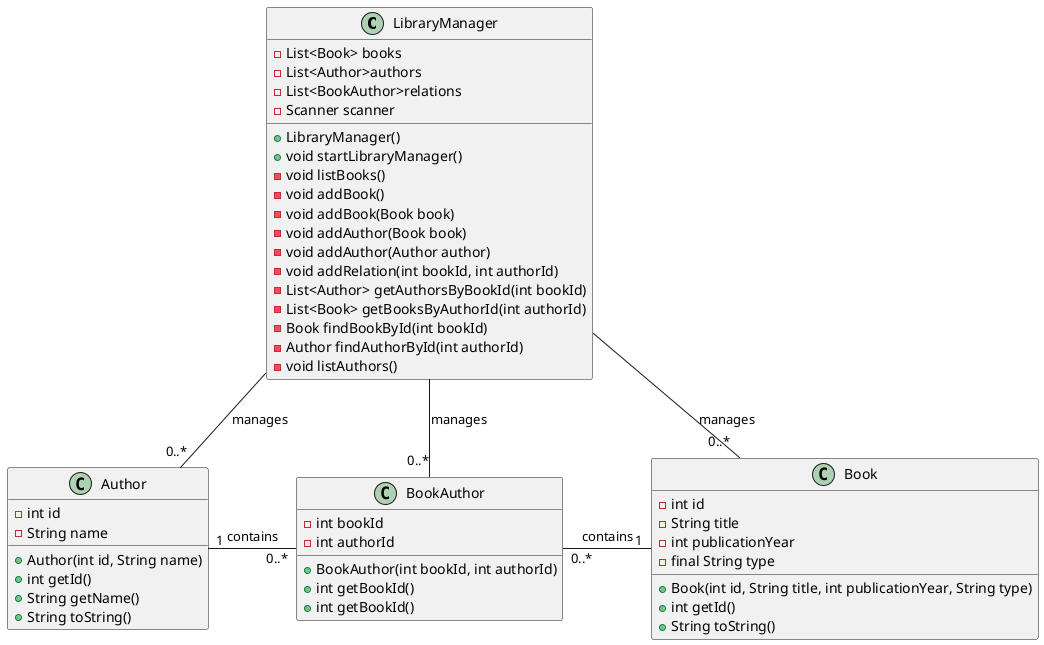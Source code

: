 @startuml
class LibraryManager{

-List<Book> books
-List<Author>authors
-List<BookAuthor>relations
-Scanner scanner

+LibraryManager()
+void startLibraryManager()
-void listBooks()
-void addBook()
-void addBook(Book book)
-void addAuthor(Book book)
-void addAuthor(Author author)
-void addRelation(int bookId, int authorId)
-List<Author> getAuthorsByBookId(int bookId)
-List<Book> getBooksByAuthorId(int authorId)
-Book findBookById(int bookId)
-Author findAuthorById(int authorId)
-void listAuthors()
}

class Author{
-int id
-String name

+Author(int id, String name)
+int getId()
+String getName()
+String toString()
}

class BookAuthor{
-int bookId
-int authorId

+BookAuthor(int bookId, int authorId)
+int getBookId()
+int getBookId()
}

class Book{
-int id
-String title
-int publicationYear
-final String type

+Book(int id, String title, int publicationYear, String type)
+int getId()
+String toString()
}

LibraryManager -d-"0..*" Author : manages
LibraryManager -d-"0..*" Book : manages
LibraryManager -d-"0..*" BookAuthor : manages
Author "1"-r-"0..*" BookAuthor : contains
BookAuthor "0..*"-r-"1" Book : contains
@enduml